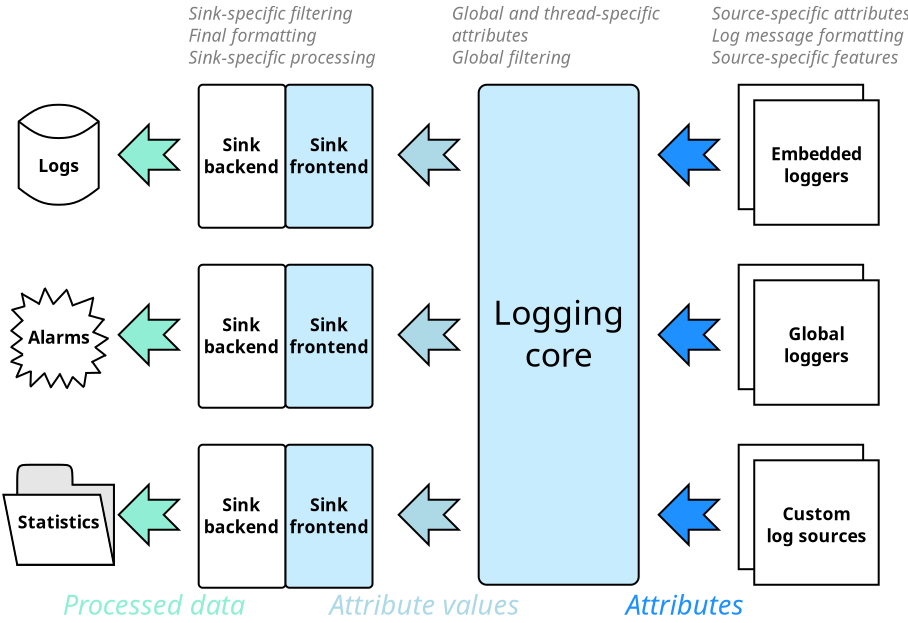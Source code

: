<?xml version="1.0" encoding="UTF-8"?>
<dia:diagram xmlns:dia="http://www.lysator.liu.se/~alla/dia/">
  <dia:layer name="Background" visible="true">
    <dia:group>
      <dia:object type="Standard - Box" version="0" id="O0">
        <dia:attribute name="obj_pos">
          <dia:point val="10,1"/>
        </dia:attribute>
        <dia:attribute name="obj_bb">
          <dia:rectangle val="9.95,0.95;14.4,8.2"/>
        </dia:attribute>
        <dia:attribute name="elem_corner">
          <dia:point val="10,1"/>
        </dia:attribute>
        <dia:attribute name="elem_width">
          <dia:real val="4.35"/>
        </dia:attribute>
        <dia:attribute name="elem_height">
          <dia:real val="7.15"/>
        </dia:attribute>
        <dia:attribute name="show_background">
          <dia:boolean val="true"/>
        </dia:attribute>
        <dia:attribute name="corner_radius">
          <dia:real val="0.2"/>
        </dia:attribute>
      </dia:object>
      <dia:object type="Standard - Text" version="1" id="O1">
        <dia:attribute name="obj_pos">
          <dia:point val="12.125,4.325"/>
        </dia:attribute>
        <dia:attribute name="obj_bb">
          <dia:rectangle val="10.495,3.598;13.755,5.968"/>
        </dia:attribute>
        <dia:attribute name="text">
          <dia:composite type="text">
            <dia:attribute name="string">
              <dia:string>#Sink
backend#</dia:string>
            </dia:attribute>
            <dia:attribute name="font">
              <dia:font family="sans" style="80" name="Helvetica-Bold"/>
            </dia:attribute>
            <dia:attribute name="height">
              <dia:real val="1.1"/>
            </dia:attribute>
            <dia:attribute name="pos">
              <dia:point val="12.125,4.325"/>
            </dia:attribute>
            <dia:attribute name="color">
              <dia:color val="#000000"/>
            </dia:attribute>
            <dia:attribute name="alignment">
              <dia:enum val="1"/>
            </dia:attribute>
          </dia:composite>
        </dia:attribute>
        <dia:attribute name="valign">
          <dia:enum val="3"/>
        </dia:attribute>
      </dia:object>
      <dia:object type="Standard - Box" version="0" id="O2">
        <dia:attribute name="obj_pos">
          <dia:point val="14.34,1"/>
        </dia:attribute>
        <dia:attribute name="obj_bb">
          <dia:rectangle val="14.29,0.95;18.74,8.2"/>
        </dia:attribute>
        <dia:attribute name="elem_corner">
          <dia:point val="14.34,1"/>
        </dia:attribute>
        <dia:attribute name="elem_width">
          <dia:real val="4.35"/>
        </dia:attribute>
        <dia:attribute name="elem_height">
          <dia:real val="7.15"/>
        </dia:attribute>
        <dia:attribute name="inner_color">
          <dia:color val="#c7ecfd"/>
        </dia:attribute>
        <dia:attribute name="show_background">
          <dia:boolean val="true"/>
        </dia:attribute>
        <dia:attribute name="corner_radius">
          <dia:real val="0.2"/>
        </dia:attribute>
      </dia:object>
      <dia:object type="Standard - Text" version="1" id="O3">
        <dia:attribute name="obj_pos">
          <dia:point val="16.515,4.325"/>
        </dia:attribute>
        <dia:attribute name="obj_bb">
          <dia:rectangle val="14.887,3.598;18.142,5.968"/>
        </dia:attribute>
        <dia:attribute name="text">
          <dia:composite type="text">
            <dia:attribute name="string">
              <dia:string>#Sink
frontend#</dia:string>
            </dia:attribute>
            <dia:attribute name="font">
              <dia:font family="sans" style="80" name="Helvetica-Bold"/>
            </dia:attribute>
            <dia:attribute name="height">
              <dia:real val="1.1"/>
            </dia:attribute>
            <dia:attribute name="pos">
              <dia:point val="16.515,4.325"/>
            </dia:attribute>
            <dia:attribute name="color">
              <dia:color val="#000000"/>
            </dia:attribute>
            <dia:attribute name="alignment">
              <dia:enum val="1"/>
            </dia:attribute>
          </dia:composite>
        </dia:attribute>
        <dia:attribute name="valign">
          <dia:enum val="3"/>
        </dia:attribute>
      </dia:object>
    </dia:group>
    <dia:group>
      <dia:object type="Standard - Box" version="0" id="O4">
        <dia:attribute name="obj_pos">
          <dia:point val="10,10"/>
        </dia:attribute>
        <dia:attribute name="obj_bb">
          <dia:rectangle val="9.95,9.95;14.4,17.2"/>
        </dia:attribute>
        <dia:attribute name="elem_corner">
          <dia:point val="10,10"/>
        </dia:attribute>
        <dia:attribute name="elem_width">
          <dia:real val="4.35"/>
        </dia:attribute>
        <dia:attribute name="elem_height">
          <dia:real val="7.15"/>
        </dia:attribute>
        <dia:attribute name="show_background">
          <dia:boolean val="true"/>
        </dia:attribute>
        <dia:attribute name="corner_radius">
          <dia:real val="0.2"/>
        </dia:attribute>
      </dia:object>
      <dia:object type="Standard - Text" version="1" id="O5">
        <dia:attribute name="obj_pos">
          <dia:point val="12.125,13.325"/>
        </dia:attribute>
        <dia:attribute name="obj_bb">
          <dia:rectangle val="10.495,12.598;13.755,14.967"/>
        </dia:attribute>
        <dia:attribute name="text">
          <dia:composite type="text">
            <dia:attribute name="string">
              <dia:string>#Sink
backend#</dia:string>
            </dia:attribute>
            <dia:attribute name="font">
              <dia:font family="sans" style="80" name="Helvetica-Bold"/>
            </dia:attribute>
            <dia:attribute name="height">
              <dia:real val="1.1"/>
            </dia:attribute>
            <dia:attribute name="pos">
              <dia:point val="12.125,13.325"/>
            </dia:attribute>
            <dia:attribute name="color">
              <dia:color val="#000000"/>
            </dia:attribute>
            <dia:attribute name="alignment">
              <dia:enum val="1"/>
            </dia:attribute>
          </dia:composite>
        </dia:attribute>
        <dia:attribute name="valign">
          <dia:enum val="3"/>
        </dia:attribute>
      </dia:object>
      <dia:object type="Standard - Box" version="0" id="O6">
        <dia:attribute name="obj_pos">
          <dia:point val="14.34,10"/>
        </dia:attribute>
        <dia:attribute name="obj_bb">
          <dia:rectangle val="14.29,9.95;18.74,17.2"/>
        </dia:attribute>
        <dia:attribute name="elem_corner">
          <dia:point val="14.34,10"/>
        </dia:attribute>
        <dia:attribute name="elem_width">
          <dia:real val="4.35"/>
        </dia:attribute>
        <dia:attribute name="elem_height">
          <dia:real val="7.15"/>
        </dia:attribute>
        <dia:attribute name="inner_color">
          <dia:color val="#c7ecfd"/>
        </dia:attribute>
        <dia:attribute name="show_background">
          <dia:boolean val="true"/>
        </dia:attribute>
        <dia:attribute name="corner_radius">
          <dia:real val="0.2"/>
        </dia:attribute>
      </dia:object>
      <dia:object type="Standard - Text" version="1" id="O7">
        <dia:attribute name="obj_pos">
          <dia:point val="16.515,13.325"/>
        </dia:attribute>
        <dia:attribute name="obj_bb">
          <dia:rectangle val="14.887,12.598;18.142,14.967"/>
        </dia:attribute>
        <dia:attribute name="text">
          <dia:composite type="text">
            <dia:attribute name="string">
              <dia:string>#Sink
frontend#</dia:string>
            </dia:attribute>
            <dia:attribute name="font">
              <dia:font family="sans" style="80" name="Helvetica-Bold"/>
            </dia:attribute>
            <dia:attribute name="height">
              <dia:real val="1.1"/>
            </dia:attribute>
            <dia:attribute name="pos">
              <dia:point val="16.515,13.325"/>
            </dia:attribute>
            <dia:attribute name="color">
              <dia:color val="#000000"/>
            </dia:attribute>
            <dia:attribute name="alignment">
              <dia:enum val="1"/>
            </dia:attribute>
          </dia:composite>
        </dia:attribute>
        <dia:attribute name="valign">
          <dia:enum val="3"/>
        </dia:attribute>
      </dia:object>
    </dia:group>
    <dia:group>
      <dia:object type="Standard - Box" version="0" id="O8">
        <dia:attribute name="obj_pos">
          <dia:point val="10,19"/>
        </dia:attribute>
        <dia:attribute name="obj_bb">
          <dia:rectangle val="9.95,18.95;14.4,26.2"/>
        </dia:attribute>
        <dia:attribute name="elem_corner">
          <dia:point val="10,19"/>
        </dia:attribute>
        <dia:attribute name="elem_width">
          <dia:real val="4.35"/>
        </dia:attribute>
        <dia:attribute name="elem_height">
          <dia:real val="7.15"/>
        </dia:attribute>
        <dia:attribute name="show_background">
          <dia:boolean val="true"/>
        </dia:attribute>
        <dia:attribute name="corner_radius">
          <dia:real val="0.2"/>
        </dia:attribute>
      </dia:object>
      <dia:object type="Standard - Text" version="1" id="O9">
        <dia:attribute name="obj_pos">
          <dia:point val="12.125,22.325"/>
        </dia:attribute>
        <dia:attribute name="obj_bb">
          <dia:rectangle val="10.495,21.598;13.755,23.968"/>
        </dia:attribute>
        <dia:attribute name="text">
          <dia:composite type="text">
            <dia:attribute name="string">
              <dia:string>#Sink
backend#</dia:string>
            </dia:attribute>
            <dia:attribute name="font">
              <dia:font family="sans" style="80" name="Helvetica-Bold"/>
            </dia:attribute>
            <dia:attribute name="height">
              <dia:real val="1.1"/>
            </dia:attribute>
            <dia:attribute name="pos">
              <dia:point val="12.125,22.325"/>
            </dia:attribute>
            <dia:attribute name="color">
              <dia:color val="#000000"/>
            </dia:attribute>
            <dia:attribute name="alignment">
              <dia:enum val="1"/>
            </dia:attribute>
          </dia:composite>
        </dia:attribute>
        <dia:attribute name="valign">
          <dia:enum val="3"/>
        </dia:attribute>
      </dia:object>
      <dia:object type="Standard - Box" version="0" id="O10">
        <dia:attribute name="obj_pos">
          <dia:point val="14.34,19"/>
        </dia:attribute>
        <dia:attribute name="obj_bb">
          <dia:rectangle val="14.29,18.95;18.74,26.2"/>
        </dia:attribute>
        <dia:attribute name="elem_corner">
          <dia:point val="14.34,19"/>
        </dia:attribute>
        <dia:attribute name="elem_width">
          <dia:real val="4.35"/>
        </dia:attribute>
        <dia:attribute name="elem_height">
          <dia:real val="7.15"/>
        </dia:attribute>
        <dia:attribute name="inner_color">
          <dia:color val="#c7ecfd"/>
        </dia:attribute>
        <dia:attribute name="show_background">
          <dia:boolean val="true"/>
        </dia:attribute>
        <dia:attribute name="corner_radius">
          <dia:real val="0.2"/>
        </dia:attribute>
      </dia:object>
      <dia:object type="Standard - Text" version="1" id="O11">
        <dia:attribute name="obj_pos">
          <dia:point val="16.515,22.325"/>
        </dia:attribute>
        <dia:attribute name="obj_bb">
          <dia:rectangle val="14.887,21.598;18.142,23.968"/>
        </dia:attribute>
        <dia:attribute name="text">
          <dia:composite type="text">
            <dia:attribute name="string">
              <dia:string>#Sink
frontend#</dia:string>
            </dia:attribute>
            <dia:attribute name="font">
              <dia:font family="sans" style="80" name="Helvetica-Bold"/>
            </dia:attribute>
            <dia:attribute name="height">
              <dia:real val="1.1"/>
            </dia:attribute>
            <dia:attribute name="pos">
              <dia:point val="16.515,22.325"/>
            </dia:attribute>
            <dia:attribute name="color">
              <dia:color val="#000000"/>
            </dia:attribute>
            <dia:attribute name="alignment">
              <dia:enum val="1"/>
            </dia:attribute>
          </dia:composite>
        </dia:attribute>
        <dia:attribute name="valign">
          <dia:enum val="3"/>
        </dia:attribute>
      </dia:object>
    </dia:group>
    <dia:object type="Flowchart - Magnetic Disk" version="0" id="O12">
      <dia:attribute name="obj_pos">
        <dia:point val="1,2"/>
      </dia:attribute>
      <dia:attribute name="obj_bb">
        <dia:rectangle val="0.95,1.95;5.05,7.05"/>
      </dia:attribute>
      <dia:attribute name="elem_corner">
        <dia:point val="1,2"/>
      </dia:attribute>
      <dia:attribute name="elem_width">
        <dia:real val="4"/>
      </dia:attribute>
      <dia:attribute name="elem_height">
        <dia:real val="5"/>
      </dia:attribute>
      <dia:attribute name="line_width">
        <dia:real val="0.1"/>
      </dia:attribute>
      <dia:attribute name="line_colour">
        <dia:color val="#000000"/>
      </dia:attribute>
      <dia:attribute name="fill_colour">
        <dia:color val="#ffffff"/>
      </dia:attribute>
      <dia:attribute name="show_background">
        <dia:boolean val="true"/>
      </dia:attribute>
      <dia:attribute name="line_style">
        <dia:enum val="0"/>
        <dia:real val="1"/>
      </dia:attribute>
      <dia:attribute name="text">
        <dia:composite type="text">
          <dia:attribute name="string">
            <dia:string>#Logs#</dia:string>
          </dia:attribute>
          <dia:attribute name="font">
            <dia:font family="sans" style="80" name="Helvetica-Bold"/>
          </dia:attribute>
          <dia:attribute name="height">
            <dia:real val="1.1"/>
          </dia:attribute>
          <dia:attribute name="pos">
            <dia:point val="3,5.094"/>
          </dia:attribute>
          <dia:attribute name="color">
            <dia:color val="#000000"/>
          </dia:attribute>
          <dia:attribute name="alignment">
            <dia:enum val="1"/>
          </dia:attribute>
        </dia:composite>
      </dia:attribute>
      <dia:attribute name="flip_horizontal">
        <dia:boolean val="false"/>
      </dia:attribute>
      <dia:attribute name="flip_vertical">
        <dia:boolean val="false"/>
      </dia:attribute>
    </dia:object>
    <dia:object type="Filesystem - Folder" version="0" id="O13">
      <dia:attribute name="obj_pos">
        <dia:point val="0.497,20"/>
      </dia:attribute>
      <dia:attribute name="obj_bb">
        <dia:rectangle val="0.438,19.95;5.562,25.05"/>
      </dia:attribute>
      <dia:attribute name="elem_corner">
        <dia:point val="0.497,20"/>
      </dia:attribute>
      <dia:attribute name="elem_width">
        <dia:real val="5.005"/>
      </dia:attribute>
      <dia:attribute name="elem_height">
        <dia:real val="5"/>
      </dia:attribute>
      <dia:attribute name="line_width">
        <dia:real val="0.1"/>
      </dia:attribute>
      <dia:attribute name="line_colour">
        <dia:color val="#000000"/>
      </dia:attribute>
      <dia:attribute name="fill_colour">
        <dia:color val="#ffffff"/>
      </dia:attribute>
      <dia:attribute name="show_background">
        <dia:boolean val="true"/>
      </dia:attribute>
      <dia:attribute name="line_style">
        <dia:enum val="0"/>
        <dia:real val="1"/>
      </dia:attribute>
      <dia:attribute name="text">
        <dia:composite type="text">
          <dia:attribute name="string">
            <dia:string>#Statistics#</dia:string>
          </dia:attribute>
          <dia:attribute name="font">
            <dia:font family="sans" style="80" name="Helvetica-Bold"/>
          </dia:attribute>
          <dia:attribute name="height">
            <dia:real val="1.1"/>
          </dia:attribute>
          <dia:attribute name="pos">
            <dia:point val="3,22.927"/>
          </dia:attribute>
          <dia:attribute name="color">
            <dia:color val="#000000"/>
          </dia:attribute>
          <dia:attribute name="alignment">
            <dia:enum val="1"/>
          </dia:attribute>
        </dia:composite>
      </dia:attribute>
      <dia:attribute name="flip_horizontal">
        <dia:boolean val="false"/>
      </dia:attribute>
      <dia:attribute name="flip_vertical">
        <dia:boolean val="false"/>
      </dia:attribute>
    </dia:object>
    <dia:object type="G&amp;S - External Entity" version="0" id="O14">
      <dia:attribute name="obj_pos">
        <dia:point val="37,1"/>
      </dia:attribute>
      <dia:attribute name="obj_bb">
        <dia:rectangle val="36.95,0.95;44.05,8.05"/>
      </dia:attribute>
      <dia:attribute name="elem_corner">
        <dia:point val="37,1"/>
      </dia:attribute>
      <dia:attribute name="elem_width">
        <dia:real val="7"/>
      </dia:attribute>
      <dia:attribute name="elem_height">
        <dia:real val="7"/>
      </dia:attribute>
      <dia:attribute name="line_width">
        <dia:real val="0.1"/>
      </dia:attribute>
      <dia:attribute name="line_colour">
        <dia:color val="#000000"/>
      </dia:attribute>
      <dia:attribute name="fill_colour">
        <dia:color val="#ffffff"/>
      </dia:attribute>
      <dia:attribute name="show_background">
        <dia:boolean val="true"/>
      </dia:attribute>
      <dia:attribute name="line_style">
        <dia:enum val="0"/>
        <dia:real val="1"/>
      </dia:attribute>
      <dia:attribute name="text">
        <dia:composite type="text">
          <dia:attribute name="string">
            <dia:string>#Embedded
loggers#</dia:string>
          </dia:attribute>
          <dia:attribute name="font">
            <dia:font family="sans" style="80" name="Helvetica-Bold"/>
          </dia:attribute>
          <dia:attribute name="height">
            <dia:real val="1.1"/>
          </dia:attribute>
          <dia:attribute name="pos">
            <dia:point val="40.889,4.516"/>
          </dia:attribute>
          <dia:attribute name="color">
            <dia:color val="#000000"/>
          </dia:attribute>
          <dia:attribute name="alignment">
            <dia:enum val="1"/>
          </dia:attribute>
        </dia:composite>
      </dia:attribute>
      <dia:attribute name="flip_horizontal">
        <dia:boolean val="false"/>
      </dia:attribute>
      <dia:attribute name="flip_vertical">
        <dia:boolean val="false"/>
      </dia:attribute>
    </dia:object>
    <dia:object type="G&amp;S - External Entity" version="0" id="O15">
      <dia:attribute name="obj_pos">
        <dia:point val="37,10"/>
      </dia:attribute>
      <dia:attribute name="obj_bb">
        <dia:rectangle val="36.95,9.95;44.05,17.05"/>
      </dia:attribute>
      <dia:attribute name="elem_corner">
        <dia:point val="37,10"/>
      </dia:attribute>
      <dia:attribute name="elem_width">
        <dia:real val="7"/>
      </dia:attribute>
      <dia:attribute name="elem_height">
        <dia:real val="7"/>
      </dia:attribute>
      <dia:attribute name="line_width">
        <dia:real val="0.1"/>
      </dia:attribute>
      <dia:attribute name="line_colour">
        <dia:color val="#000000"/>
      </dia:attribute>
      <dia:attribute name="fill_colour">
        <dia:color val="#ffffff"/>
      </dia:attribute>
      <dia:attribute name="show_background">
        <dia:boolean val="true"/>
      </dia:attribute>
      <dia:attribute name="line_style">
        <dia:enum val="0"/>
        <dia:real val="1"/>
      </dia:attribute>
      <dia:attribute name="text">
        <dia:composite type="text">
          <dia:attribute name="string">
            <dia:string>#Global
loggers#</dia:string>
          </dia:attribute>
          <dia:attribute name="font">
            <dia:font family="sans" style="80" name="Helvetica-Bold"/>
          </dia:attribute>
          <dia:attribute name="height">
            <dia:real val="1.1"/>
          </dia:attribute>
          <dia:attribute name="pos">
            <dia:point val="40.889,13.516"/>
          </dia:attribute>
          <dia:attribute name="color">
            <dia:color val="#000000"/>
          </dia:attribute>
          <dia:attribute name="alignment">
            <dia:enum val="1"/>
          </dia:attribute>
        </dia:composite>
      </dia:attribute>
      <dia:attribute name="flip_horizontal">
        <dia:boolean val="false"/>
      </dia:attribute>
      <dia:attribute name="flip_vertical">
        <dia:boolean val="false"/>
      </dia:attribute>
    </dia:object>
    <dia:object type="G&amp;S - External Entity" version="0" id="O16">
      <dia:attribute name="obj_pos">
        <dia:point val="37,19"/>
      </dia:attribute>
      <dia:attribute name="obj_bb">
        <dia:rectangle val="36.95,18.95;44.05,26.05"/>
      </dia:attribute>
      <dia:attribute name="elem_corner">
        <dia:point val="37,19"/>
      </dia:attribute>
      <dia:attribute name="elem_width">
        <dia:real val="7"/>
      </dia:attribute>
      <dia:attribute name="elem_height">
        <dia:real val="7"/>
      </dia:attribute>
      <dia:attribute name="line_width">
        <dia:real val="0.1"/>
      </dia:attribute>
      <dia:attribute name="line_colour">
        <dia:color val="#000000"/>
      </dia:attribute>
      <dia:attribute name="fill_colour">
        <dia:color val="#ffffff"/>
      </dia:attribute>
      <dia:attribute name="show_background">
        <dia:boolean val="true"/>
      </dia:attribute>
      <dia:attribute name="line_style">
        <dia:enum val="0"/>
        <dia:real val="1"/>
      </dia:attribute>
      <dia:attribute name="text">
        <dia:composite type="text">
          <dia:attribute name="string">
            <dia:string>#Custom
log sources#</dia:string>
          </dia:attribute>
          <dia:attribute name="font">
            <dia:font family="sans" style="80" name="Helvetica-Bold"/>
          </dia:attribute>
          <dia:attribute name="height">
            <dia:real val="1.1"/>
          </dia:attribute>
          <dia:attribute name="pos">
            <dia:point val="40.889,22.516"/>
          </dia:attribute>
          <dia:attribute name="color">
            <dia:color val="#000000"/>
          </dia:attribute>
          <dia:attribute name="alignment">
            <dia:enum val="1"/>
          </dia:attribute>
        </dia:composite>
      </dia:attribute>
      <dia:attribute name="flip_horizontal">
        <dia:boolean val="false"/>
      </dia:attribute>
      <dia:attribute name="flip_vertical">
        <dia:boolean val="false"/>
      </dia:attribute>
    </dia:object>
    <dia:object type="Geometric - Notched Left Arrow" version="0" id="O17">
      <dia:attribute name="obj_pos">
        <dia:point val="33,21"/>
      </dia:attribute>
      <dia:attribute name="obj_bb">
        <dia:rectangle val="32.929,20.879;36.121,24.121"/>
      </dia:attribute>
      <dia:attribute name="elem_corner">
        <dia:point val="33,21"/>
      </dia:attribute>
      <dia:attribute name="elem_width">
        <dia:real val="3"/>
      </dia:attribute>
      <dia:attribute name="elem_height">
        <dia:real val="3"/>
      </dia:attribute>
      <dia:attribute name="line_width">
        <dia:real val="0.1"/>
      </dia:attribute>
      <dia:attribute name="line_colour">
        <dia:color val="#000000"/>
      </dia:attribute>
      <dia:attribute name="fill_colour">
        <dia:color val="#1e90ff"/>
      </dia:attribute>
      <dia:attribute name="show_background">
        <dia:boolean val="true"/>
      </dia:attribute>
      <dia:attribute name="line_style">
        <dia:enum val="0"/>
        <dia:real val="1"/>
      </dia:attribute>
      <dia:attribute name="flip_horizontal">
        <dia:boolean val="false"/>
      </dia:attribute>
      <dia:attribute name="flip_vertical">
        <dia:boolean val="false"/>
      </dia:attribute>
    </dia:object>
    <dia:group>
      <dia:object type="Standard - Box" version="0" id="O18">
        <dia:attribute name="obj_pos">
          <dia:point val="24,1"/>
        </dia:attribute>
        <dia:attribute name="obj_bb">
          <dia:rectangle val="23.95,0.95;32.05,26.05"/>
        </dia:attribute>
        <dia:attribute name="elem_corner">
          <dia:point val="24,1"/>
        </dia:attribute>
        <dia:attribute name="elem_width">
          <dia:real val="8"/>
        </dia:attribute>
        <dia:attribute name="elem_height">
          <dia:real val="25"/>
        </dia:attribute>
        <dia:attribute name="inner_color">
          <dia:color val="#c7ecfd"/>
        </dia:attribute>
        <dia:attribute name="show_background">
          <dia:boolean val="true"/>
        </dia:attribute>
        <dia:attribute name="corner_radius">
          <dia:real val="0.4"/>
        </dia:attribute>
      </dia:object>
      <dia:object type="Standard - Text" version="1" id="O19">
        <dia:attribute name="obj_pos">
          <dia:point val="28,13"/>
        </dia:attribute>
        <dia:attribute name="obj_bb">
          <dia:rectangle val="25.273,11.613;30.727,16.137"/>
        </dia:attribute>
        <dia:attribute name="text">
          <dia:composite type="text">
            <dia:attribute name="string">
              <dia:string>#Logging
core#</dia:string>
            </dia:attribute>
            <dia:attribute name="font">
              <dia:font family="sans" style="0" name="Helvetica"/>
            </dia:attribute>
            <dia:attribute name="height">
              <dia:real val="2.1"/>
            </dia:attribute>
            <dia:attribute name="pos">
              <dia:point val="28,13"/>
            </dia:attribute>
            <dia:attribute name="color">
              <dia:color val="#000000"/>
            </dia:attribute>
            <dia:attribute name="alignment">
              <dia:enum val="1"/>
            </dia:attribute>
          </dia:composite>
        </dia:attribute>
        <dia:attribute name="valign">
          <dia:enum val="3"/>
        </dia:attribute>
      </dia:object>
    </dia:group>
    <dia:object type="Standard - PolyLine" version="0" id="O20">
      <dia:attribute name="obj_pos">
        <dia:point val="1.125,15.012"/>
      </dia:attribute>
      <dia:attribute name="obj_bb">
        <dia:rectangle val="0.525,14.774;1.188,15.075"/>
      </dia:attribute>
      <dia:attribute name="poly_points">
        <dia:point val="1.125,15.012"/>
        <dia:point val="0.588,14.838"/>
      </dia:attribute>
    </dia:object>
    <dia:object type="Standard - PolyLine" version="0" id="O21">
      <dia:attribute name="obj_pos">
        <dia:point val="1.213,14.488"/>
      </dia:attribute>
      <dia:attribute name="obj_bb">
        <dia:rectangle val="0.531,14.031;1.282,14.556"/>
      </dia:attribute>
      <dia:attribute name="poly_points">
        <dia:point val="1.213,14.488"/>
        <dia:point val="0.6,14.1"/>
      </dia:attribute>
    </dia:object>
    <dia:object type="Standard - PolyLine" version="0" id="O22">
      <dia:attribute name="obj_pos">
        <dia:point val="1.188,13.725"/>
      </dia:attribute>
      <dia:attribute name="obj_bb">
        <dia:rectangle val="0.53,13.205;1.258,13.795"/>
      </dia:attribute>
      <dia:attribute name="poly_points">
        <dia:point val="1.188,13.725"/>
        <dia:point val="0.6,13.275"/>
      </dia:attribute>
    </dia:object>
    <dia:group>
      <dia:object type="Standard - PolyLine" version="0" id="O23">
        <dia:attribute name="obj_pos">
          <dia:point val="1.3,12.1"/>
        </dia:attribute>
        <dia:attribute name="obj_bb">
          <dia:rectangle val="1.091,11.341;1.359,12.159"/>
        </dia:attribute>
        <dia:attribute name="poly_points">
          <dia:point val="1.3,12.1"/>
          <dia:point val="1.15,11.4"/>
        </dia:attribute>
      </dia:object>
      <dia:object type="Standard - PolyLine" version="0" id="O24">
        <dia:attribute name="obj_pos">
          <dia:point val="1.15,11.45"/>
        </dia:attribute>
        <dia:attribute name="obj_bb">
          <dia:rectangle val="1.082,11.382;2.068,12.006"/>
        </dia:attribute>
        <dia:attribute name="poly_points">
          <dia:point val="1.15,11.45"/>
          <dia:point val="2.0,11.938"/>
        </dia:attribute>
      </dia:object>
      <dia:object type="Standard - PolyLine" version="0" id="O25">
        <dia:attribute name="obj_pos">
          <dia:point val="2,12"/>
        </dia:attribute>
        <dia:attribute name="obj_bb">
          <dia:rectangle val="1.936,11.136;2.365,12.064"/>
        </dia:attribute>
        <dia:attribute name="poly_points">
          <dia:point val="2,12"/>
          <dia:point val="2.3,11.2"/>
        </dia:attribute>
      </dia:object>
      <dia:object type="Standard - PolyLine" version="0" id="O26">
        <dia:attribute name="obj_pos">
          <dia:point val="2.3,11.15"/>
        </dia:attribute>
        <dia:attribute name="obj_bb">
          <dia:rectangle val="2.232,11.082;2.818,12.068"/>
        </dia:attribute>
        <dia:attribute name="poly_points">
          <dia:point val="2.3,11.15"/>
          <dia:point val="2.75,12"/>
        </dia:attribute>
      </dia:object>
      <dia:object type="Standard - PolyLine" version="0" id="O27">
        <dia:attribute name="obj_pos">
          <dia:point val="2.75,11.95"/>
        </dia:attribute>
        <dia:attribute name="obj_bb">
          <dia:rectangle val="2.679,11.154;3.496,12.021"/>
        </dia:attribute>
        <dia:attribute name="poly_points">
          <dia:point val="2.75,11.95"/>
          <dia:point val="3.425,11.225"/>
        </dia:attribute>
      </dia:object>
      <dia:object type="Standard - PolyLine" version="0" id="O28">
        <dia:attribute name="obj_pos">
          <dia:point val="3.413,11.275"/>
        </dia:attribute>
        <dia:attribute name="obj_bb">
          <dia:rectangle val="3.348,11.21;3.752,12.065"/>
        </dia:attribute>
        <dia:attribute name="poly_points">
          <dia:point val="3.413,11.275"/>
          <dia:point val="3.688,12"/>
        </dia:attribute>
      </dia:object>
      <dia:object type="Standard - PolyLine" version="0" id="O29">
        <dia:attribute name="obj_pos">
          <dia:point val="3.65,12.05"/>
        </dia:attribute>
        <dia:attribute name="obj_bb">
          <dia:rectangle val="3.586,11.573;4.827,12.114"/>
        </dia:attribute>
        <dia:attribute name="poly_points">
          <dia:point val="3.65,12.05"/>
          <dia:point val="4.763,11.637"/>
        </dia:attribute>
      </dia:object>
      <dia:object type="Standard - PolyLine" version="0" id="O30">
        <dia:attribute name="obj_pos">
          <dia:point val="4.725,11.662"/>
        </dia:attribute>
        <dia:attribute name="obj_bb">
          <dia:rectangle val="4.491,11.604;4.784,12.584"/>
        </dia:attribute>
        <dia:attribute name="poly_points">
          <dia:point val="4.725,11.662"/>
          <dia:point val="4.55,12.525"/>
        </dia:attribute>
      </dia:object>
      <dia:object type="Standard - PolyLine" version="0" id="O31">
        <dia:attribute name="obj_pos">
          <dia:point val="4.485,12.525"/>
        </dia:attribute>
        <dia:attribute name="obj_bb">
          <dia:rectangle val="4.424,12.463;5.362,12.812"/>
        </dia:attribute>
        <dia:attribute name="poly_points">
          <dia:point val="4.485,12.525"/>
          <dia:point val="5.3,12.75"/>
        </dia:attribute>
      </dia:object>
      <dia:object type="Standard - PolyLine" version="0" id="O32">
        <dia:attribute name="obj_pos">
          <dia:point val="5.26,12.725"/>
        </dia:attribute>
        <dia:attribute name="obj_bb">
          <dia:rectangle val="4.63,12.655;5.331,13.47"/>
        </dia:attribute>
        <dia:attribute name="poly_points">
          <dia:point val="5.26,12.725"/>
          <dia:point val="4.7,13.4"/>
        </dia:attribute>
      </dia:object>
      <dia:object type="Standard - PolyLine" version="0" id="O33">
        <dia:attribute name="obj_pos">
          <dia:point val="4.71,13.363"/>
        </dia:attribute>
        <dia:attribute name="obj_bb">
          <dia:rectangle val="4.644,13.297;5.566,13.766"/>
        </dia:attribute>
        <dia:attribute name="poly_points">
          <dia:point val="4.71,13.363"/>
          <dia:point val="5.5,13.7"/>
        </dia:attribute>
      </dia:object>
      <dia:object type="Standard - PolyLine" version="0" id="O34">
        <dia:attribute name="obj_pos">
          <dia:point val="5.45,13.7"/>
        </dia:attribute>
        <dia:attribute name="obj_bb">
          <dia:rectangle val="4.73,13.63;5.52,14.22"/>
        </dia:attribute>
        <dia:attribute name="poly_points">
          <dia:point val="5.45,13.7"/>
          <dia:point val="4.8,14.15"/>
        </dia:attribute>
      </dia:object>
      <dia:object type="Standard - PolyLine" version="0" id="O35">
        <dia:attribute name="obj_pos">
          <dia:point val="4.85,14.15"/>
        </dia:attribute>
        <dia:attribute name="obj_bb">
          <dia:rectangle val="4.78,14.08;5.443,14.633"/>
        </dia:attribute>
        <dia:attribute name="poly_points">
          <dia:point val="4.85,14.15"/>
          <dia:point val="5.373,14.562"/>
        </dia:attribute>
      </dia:object>
      <dia:object type="Standard - PolyLine" version="0" id="O36">
        <dia:attribute name="obj_pos">
          <dia:point val="5.325,14.525"/>
        </dia:attribute>
        <dia:attribute name="obj_bb">
          <dia:rectangle val="4.57,14.458;5.392,14.942"/>
        </dia:attribute>
        <dia:attribute name="poly_points">
          <dia:point val="5.325,14.525"/>
          <dia:point val="4.638,14.875"/>
        </dia:attribute>
      </dia:object>
      <dia:object type="Standard - PolyLine" version="0" id="O37">
        <dia:attribute name="obj_pos">
          <dia:point val="4.663,14.825"/>
        </dia:attribute>
        <dia:attribute name="obj_bb">
          <dia:rectangle val="4.593,14.755;5.17,15.507"/>
        </dia:attribute>
        <dia:attribute name="poly_points">
          <dia:point val="4.663,14.825"/>
          <dia:point val="5.1,15.438"/>
        </dia:attribute>
      </dia:object>
      <dia:object type="Standard - PolyLine" version="0" id="O38">
        <dia:attribute name="obj_pos">
          <dia:point val="5.075,15.4"/>
        </dia:attribute>
        <dia:attribute name="obj_bb">
          <dia:rectangle val="4.274,15.349;5.126,15.463"/>
        </dia:attribute>
        <dia:attribute name="poly_points">
          <dia:point val="5.075,15.4"/>
          <dia:point val="4.325,15.412"/>
        </dia:attribute>
      </dia:object>
      <dia:object type="Standard - PolyLine" version="0" id="O39">
        <dia:attribute name="obj_pos">
          <dia:point val="4.375,15.412"/>
        </dia:attribute>
        <dia:attribute name="obj_bb">
          <dia:rectangle val="4.205,15.355;4.433,16.157"/>
        </dia:attribute>
        <dia:attribute name="poly_points">
          <dia:point val="4.375,15.412"/>
          <dia:point val="4.263,16.1"/>
        </dia:attribute>
      </dia:object>
      <dia:object type="Standard - PolyLine" version="0" id="O40">
        <dia:attribute name="obj_pos">
          <dia:point val="3.675,15.588"/>
        </dia:attribute>
        <dia:attribute name="obj_bb">
          <dia:rectangle val="3.604,15.517;4.333,16.208"/>
        </dia:attribute>
        <dia:attribute name="poly_points">
          <dia:point val="3.675,15.588"/>
          <dia:point val="4.263,16.137"/>
        </dia:attribute>
      </dia:object>
      <dia:object type="Standard - PolyLine" version="0" id="O41">
        <dia:attribute name="obj_pos">
          <dia:point val="3.7,15.613"/>
        </dia:attribute>
        <dia:attribute name="obj_bb">
          <dia:rectangle val="3.333,15.545;3.767,16.267"/>
        </dia:attribute>
        <dia:attribute name="poly_points">
          <dia:point val="3.7,15.613"/>
          <dia:point val="3.4,16.2"/>
        </dia:attribute>
      </dia:object>
      <dia:object type="Standard - PolyLine" version="0" id="O42">
        <dia:attribute name="obj_pos">
          <dia:point val="3.4,16.15"/>
        </dia:attribute>
        <dia:attribute name="obj_bb">
          <dia:rectangle val="2.971,15.358;3.467,16.217"/>
        </dia:attribute>
        <dia:attribute name="poly_points">
          <dia:point val="3.4,16.15"/>
          <dia:point val="3.038,15.425"/>
        </dia:attribute>
      </dia:object>
      <dia:object type="Standard - PolyLine" version="0" id="O43">
        <dia:attribute name="obj_pos">
          <dia:point val="3.05,15.488"/>
        </dia:attribute>
        <dia:attribute name="obj_bb">
          <dia:rectangle val="2.531,15.418;3.12,16.207"/>
        </dia:attribute>
        <dia:attribute name="poly_points">
          <dia:point val="3.05,15.488"/>
          <dia:point val="2.6,16.137"/>
        </dia:attribute>
      </dia:object>
      <dia:object type="Standard - PolyLine" version="0" id="O44">
        <dia:attribute name="obj_pos">
          <dia:point val="2.625,16.163"/>
        </dia:attribute>
        <dia:attribute name="obj_bb">
          <dia:rectangle val="2.209,15.321;2.691,16.229"/>
        </dia:attribute>
        <dia:attribute name="poly_points">
          <dia:point val="2.625,16.163"/>
          <dia:point val="2.275,15.387"/>
        </dia:attribute>
      </dia:object>
      <dia:object type="Standard - PolyLine" version="0" id="O45">
        <dia:attribute name="obj_pos">
          <dia:point val="2.275,15.438"/>
        </dia:attribute>
        <dia:attribute name="obj_bb">
          <dia:rectangle val="1.504,15.367;2.346,16.183"/>
        </dia:attribute>
        <dia:attribute name="poly_points">
          <dia:point val="2.275,15.438"/>
          <dia:point val="1.575,16.113"/>
        </dia:attribute>
      </dia:object>
      <dia:object type="Standard - PolyLine" version="0" id="O46">
        <dia:attribute name="obj_pos">
          <dia:point val="1.588,16.062"/>
        </dia:attribute>
        <dia:attribute name="obj_bb">
          <dia:rectangle val="1.536,15.248;1.664,16.114"/>
        </dia:attribute>
        <dia:attribute name="poly_points">
          <dia:point val="1.588,16.062"/>
          <dia:point val="1.613,15.3"/>
        </dia:attribute>
      </dia:object>
      <dia:object type="Standard - PolyLine" version="0" id="O47">
        <dia:attribute name="obj_pos">
          <dia:point val="1.588,15.325"/>
        </dia:attribute>
        <dia:attribute name="obj_bb">
          <dia:rectangle val="0.785,15.259;1.653,15.703"/>
        </dia:attribute>
        <dia:attribute name="poly_points">
          <dia:point val="1.588,15.325"/>
          <dia:point val="0.85,15.637"/>
        </dia:attribute>
      </dia:object>
      <dia:object type="Standard - PolyLine" version="0" id="O48">
        <dia:attribute name="obj_pos">
          <dia:point val="0.9,15.588"/>
        </dia:attribute>
        <dia:attribute name="obj_bb">
          <dia:rectangle val="0.834,14.909;1.241,15.654"/>
        </dia:attribute>
        <dia:attribute name="poly_points">
          <dia:point val="0.9,15.588"/>
          <dia:point val="1.175,14.975"/>
        </dia:attribute>
      </dia:object>
      <dia:object type="Standard - PolyLine" version="0" id="O49">
        <dia:attribute name="obj_pos">
          <dia:point val="0.638,14.812"/>
        </dia:attribute>
        <dia:attribute name="obj_bb">
          <dia:rectangle val="0.57,14.432;1.28,14.88"/>
        </dia:attribute>
        <dia:attribute name="poly_points">
          <dia:point val="0.638,14.812"/>
          <dia:point val="1.213,14.5"/>
        </dia:attribute>
      </dia:object>
      <dia:object type="Standard - PolyLine" version="0" id="O50">
        <dia:attribute name="obj_pos">
          <dia:point val="0.625,14.113"/>
        </dia:attribute>
        <dia:attribute name="obj_bb">
          <dia:rectangle val="0.555,13.63;1.233,14.183"/>
        </dia:attribute>
        <dia:attribute name="poly_points">
          <dia:point val="0.625,14.113"/>
          <dia:point val="1.163,13.7"/>
        </dia:attribute>
      </dia:object>
      <dia:object type="Standard - PolyLine" version="0" id="O51">
        <dia:attribute name="obj_pos">
          <dia:point val="0.613,13.312"/>
        </dia:attribute>
        <dia:attribute name="obj_bb">
          <dia:rectangle val="0.542,12.729;1.246,13.383"/>
        </dia:attribute>
        <dia:attribute name="poly_points">
          <dia:point val="0.613,13.312"/>
          <dia:point val="1.175,12.8"/>
        </dia:attribute>
      </dia:object>
      <dia:object type="Standard - PolyLine" version="0" id="O52">
        <dia:attribute name="obj_pos">
          <dia:point val="1.225,12.825"/>
        </dia:attribute>
        <dia:attribute name="obj_bb">
          <dia:rectangle val="0.592,12.167;1.296,12.896"/>
        </dia:attribute>
        <dia:attribute name="poly_points">
          <dia:point val="1.225,12.825"/>
          <dia:point val="0.663,12.238"/>
        </dia:attribute>
      </dia:object>
      <dia:object type="Standard - PolyLine" version="0" id="O53">
        <dia:attribute name="obj_pos">
          <dia:point val="0.638,12.262"/>
        </dia:attribute>
        <dia:attribute name="obj_bb">
          <dia:rectangle val="0.576,12.013;1.362,12.324"/>
        </dia:attribute>
        <dia:attribute name="poly_points">
          <dia:point val="0.638,12.262"/>
          <dia:point val="1.3,12.075"/>
        </dia:attribute>
      </dia:object>
    </dia:group>
    <dia:object type="Standard - Text" version="1" id="O54">
      <dia:attribute name="obj_pos">
        <dia:point val="3.013,13.95"/>
      </dia:attribute>
      <dia:attribute name="obj_bb">
        <dia:rectangle val="1.651,13.2;4.396,14.537"/>
      </dia:attribute>
      <dia:attribute name="text">
        <dia:composite type="text">
          <dia:attribute name="string">
            <dia:string>#Alarms#</dia:string>
          </dia:attribute>
          <dia:attribute name="font">
            <dia:font family="sans" style="80" name="Helvetica-Bold"/>
          </dia:attribute>
          <dia:attribute name="height">
            <dia:real val="1.1"/>
          </dia:attribute>
          <dia:attribute name="pos">
            <dia:point val="3.013,13.95"/>
          </dia:attribute>
          <dia:attribute name="color">
            <dia:color val="#000000"/>
          </dia:attribute>
          <dia:attribute name="alignment">
            <dia:enum val="1"/>
          </dia:attribute>
        </dia:composite>
      </dia:attribute>
      <dia:attribute name="valign">
        <dia:enum val="3"/>
      </dia:attribute>
    </dia:object>
    <dia:object type="Geometric - Notched Left Arrow" version="0" id="O55">
      <dia:attribute name="obj_pos">
        <dia:point val="6,3"/>
      </dia:attribute>
      <dia:attribute name="obj_bb">
        <dia:rectangle val="5.929,2.879;9.121,6.121"/>
      </dia:attribute>
      <dia:attribute name="elem_corner">
        <dia:point val="6,3"/>
      </dia:attribute>
      <dia:attribute name="elem_width">
        <dia:real val="3"/>
      </dia:attribute>
      <dia:attribute name="elem_height">
        <dia:real val="3"/>
      </dia:attribute>
      <dia:attribute name="line_width">
        <dia:real val="0.1"/>
      </dia:attribute>
      <dia:attribute name="line_colour">
        <dia:color val="#000000"/>
      </dia:attribute>
      <dia:attribute name="fill_colour">
        <dia:color val="#90eed4"/>
      </dia:attribute>
      <dia:attribute name="show_background">
        <dia:boolean val="true"/>
      </dia:attribute>
      <dia:attribute name="line_style">
        <dia:enum val="0"/>
        <dia:real val="1"/>
      </dia:attribute>
      <dia:attribute name="flip_horizontal">
        <dia:boolean val="false"/>
      </dia:attribute>
      <dia:attribute name="flip_vertical">
        <dia:boolean val="false"/>
      </dia:attribute>
    </dia:object>
    <dia:object type="Geometric - Notched Left Arrow" version="0" id="O56">
      <dia:attribute name="obj_pos">
        <dia:point val="6,12"/>
      </dia:attribute>
      <dia:attribute name="obj_bb">
        <dia:rectangle val="5.929,11.879;9.121,15.121"/>
      </dia:attribute>
      <dia:attribute name="elem_corner">
        <dia:point val="6,12"/>
      </dia:attribute>
      <dia:attribute name="elem_width">
        <dia:real val="3"/>
      </dia:attribute>
      <dia:attribute name="elem_height">
        <dia:real val="3"/>
      </dia:attribute>
      <dia:attribute name="line_width">
        <dia:real val="0.1"/>
      </dia:attribute>
      <dia:attribute name="line_colour">
        <dia:color val="#000000"/>
      </dia:attribute>
      <dia:attribute name="fill_colour">
        <dia:color val="#90eed4"/>
      </dia:attribute>
      <dia:attribute name="show_background">
        <dia:boolean val="true"/>
      </dia:attribute>
      <dia:attribute name="line_style">
        <dia:enum val="0"/>
        <dia:real val="1"/>
      </dia:attribute>
      <dia:attribute name="flip_horizontal">
        <dia:boolean val="false"/>
      </dia:attribute>
      <dia:attribute name="flip_vertical">
        <dia:boolean val="false"/>
      </dia:attribute>
    </dia:object>
    <dia:object type="Geometric - Notched Left Arrow" version="0" id="O57">
      <dia:attribute name="obj_pos">
        <dia:point val="6,21"/>
      </dia:attribute>
      <dia:attribute name="obj_bb">
        <dia:rectangle val="5.929,20.879;9.121,24.121"/>
      </dia:attribute>
      <dia:attribute name="elem_corner">
        <dia:point val="6,21"/>
      </dia:attribute>
      <dia:attribute name="elem_width">
        <dia:real val="3"/>
      </dia:attribute>
      <dia:attribute name="elem_height">
        <dia:real val="3"/>
      </dia:attribute>
      <dia:attribute name="line_width">
        <dia:real val="0.1"/>
      </dia:attribute>
      <dia:attribute name="line_colour">
        <dia:color val="#000000"/>
      </dia:attribute>
      <dia:attribute name="fill_colour">
        <dia:color val="#90eed4"/>
      </dia:attribute>
      <dia:attribute name="show_background">
        <dia:boolean val="true"/>
      </dia:attribute>
      <dia:attribute name="line_style">
        <dia:enum val="0"/>
        <dia:real val="1"/>
      </dia:attribute>
      <dia:attribute name="flip_horizontal">
        <dia:boolean val="false"/>
      </dia:attribute>
      <dia:attribute name="flip_vertical">
        <dia:boolean val="false"/>
      </dia:attribute>
    </dia:object>
    <dia:object type="Geometric - Notched Left Arrow" version="0" id="O58">
      <dia:attribute name="obj_pos">
        <dia:point val="20,3"/>
      </dia:attribute>
      <dia:attribute name="obj_bb">
        <dia:rectangle val="19.929,2.879;23.121,6.121"/>
      </dia:attribute>
      <dia:attribute name="elem_corner">
        <dia:point val="20,3"/>
      </dia:attribute>
      <dia:attribute name="elem_width">
        <dia:real val="3"/>
      </dia:attribute>
      <dia:attribute name="elem_height">
        <dia:real val="3"/>
      </dia:attribute>
      <dia:attribute name="line_width">
        <dia:real val="0.1"/>
      </dia:attribute>
      <dia:attribute name="line_colour">
        <dia:color val="#000000"/>
      </dia:attribute>
      <dia:attribute name="fill_colour">
        <dia:color val="#add8e6"/>
      </dia:attribute>
      <dia:attribute name="show_background">
        <dia:boolean val="true"/>
      </dia:attribute>
      <dia:attribute name="line_style">
        <dia:enum val="0"/>
        <dia:real val="1"/>
      </dia:attribute>
      <dia:attribute name="flip_horizontal">
        <dia:boolean val="false"/>
      </dia:attribute>
      <dia:attribute name="flip_vertical">
        <dia:boolean val="false"/>
      </dia:attribute>
    </dia:object>
    <dia:object type="Geometric - Notched Left Arrow" version="0" id="O59">
      <dia:attribute name="obj_pos">
        <dia:point val="20,12"/>
      </dia:attribute>
      <dia:attribute name="obj_bb">
        <dia:rectangle val="19.929,11.879;23.121,15.121"/>
      </dia:attribute>
      <dia:attribute name="elem_corner">
        <dia:point val="20,12"/>
      </dia:attribute>
      <dia:attribute name="elem_width">
        <dia:real val="3"/>
      </dia:attribute>
      <dia:attribute name="elem_height">
        <dia:real val="3"/>
      </dia:attribute>
      <dia:attribute name="line_width">
        <dia:real val="0.1"/>
      </dia:attribute>
      <dia:attribute name="line_colour">
        <dia:color val="#000000"/>
      </dia:attribute>
      <dia:attribute name="fill_colour">
        <dia:color val="#add8e6"/>
      </dia:attribute>
      <dia:attribute name="show_background">
        <dia:boolean val="true"/>
      </dia:attribute>
      <dia:attribute name="line_style">
        <dia:enum val="0"/>
        <dia:real val="1"/>
      </dia:attribute>
      <dia:attribute name="flip_horizontal">
        <dia:boolean val="false"/>
      </dia:attribute>
      <dia:attribute name="flip_vertical">
        <dia:boolean val="false"/>
      </dia:attribute>
    </dia:object>
    <dia:object type="Geometric - Notched Left Arrow" version="0" id="O60">
      <dia:attribute name="obj_pos">
        <dia:point val="20,21"/>
      </dia:attribute>
      <dia:attribute name="obj_bb">
        <dia:rectangle val="19.929,20.879;23.121,24.121"/>
      </dia:attribute>
      <dia:attribute name="elem_corner">
        <dia:point val="20,21"/>
      </dia:attribute>
      <dia:attribute name="elem_width">
        <dia:real val="3"/>
      </dia:attribute>
      <dia:attribute name="elem_height">
        <dia:real val="3"/>
      </dia:attribute>
      <dia:attribute name="line_width">
        <dia:real val="0.1"/>
      </dia:attribute>
      <dia:attribute name="line_colour">
        <dia:color val="#000000"/>
      </dia:attribute>
      <dia:attribute name="fill_colour">
        <dia:color val="#add8e6"/>
      </dia:attribute>
      <dia:attribute name="show_background">
        <dia:boolean val="true"/>
      </dia:attribute>
      <dia:attribute name="line_style">
        <dia:enum val="0"/>
        <dia:real val="1"/>
      </dia:attribute>
      <dia:attribute name="flip_horizontal">
        <dia:boolean val="false"/>
      </dia:attribute>
      <dia:attribute name="flip_vertical">
        <dia:boolean val="false"/>
      </dia:attribute>
    </dia:object>
    <dia:object type="Geometric - Notched Left Arrow" version="0" id="O61">
      <dia:attribute name="obj_pos">
        <dia:point val="33,3"/>
      </dia:attribute>
      <dia:attribute name="obj_bb">
        <dia:rectangle val="32.929,2.879;36.121,6.121"/>
      </dia:attribute>
      <dia:attribute name="elem_corner">
        <dia:point val="33,3"/>
      </dia:attribute>
      <dia:attribute name="elem_width">
        <dia:real val="3"/>
      </dia:attribute>
      <dia:attribute name="elem_height">
        <dia:real val="3"/>
      </dia:attribute>
      <dia:attribute name="line_width">
        <dia:real val="0.1"/>
      </dia:attribute>
      <dia:attribute name="line_colour">
        <dia:color val="#000000"/>
      </dia:attribute>
      <dia:attribute name="fill_colour">
        <dia:color val="#1e90ff"/>
      </dia:attribute>
      <dia:attribute name="show_background">
        <dia:boolean val="true"/>
      </dia:attribute>
      <dia:attribute name="line_style">
        <dia:enum val="0"/>
        <dia:real val="1"/>
      </dia:attribute>
      <dia:attribute name="flip_horizontal">
        <dia:boolean val="false"/>
      </dia:attribute>
      <dia:attribute name="flip_vertical">
        <dia:boolean val="false"/>
      </dia:attribute>
    </dia:object>
    <dia:object type="Geometric - Notched Left Arrow" version="0" id="O62">
      <dia:attribute name="obj_pos">
        <dia:point val="33,12"/>
      </dia:attribute>
      <dia:attribute name="obj_bb">
        <dia:rectangle val="32.929,11.879;36.121,15.121"/>
      </dia:attribute>
      <dia:attribute name="elem_corner">
        <dia:point val="33,12"/>
      </dia:attribute>
      <dia:attribute name="elem_width">
        <dia:real val="3"/>
      </dia:attribute>
      <dia:attribute name="elem_height">
        <dia:real val="3"/>
      </dia:attribute>
      <dia:attribute name="line_width">
        <dia:real val="0.1"/>
      </dia:attribute>
      <dia:attribute name="line_colour">
        <dia:color val="#000000"/>
      </dia:attribute>
      <dia:attribute name="fill_colour">
        <dia:color val="#1e90ff"/>
      </dia:attribute>
      <dia:attribute name="show_background">
        <dia:boolean val="true"/>
      </dia:attribute>
      <dia:attribute name="line_style">
        <dia:enum val="0"/>
        <dia:real val="1"/>
      </dia:attribute>
      <dia:attribute name="flip_horizontal">
        <dia:boolean val="false"/>
      </dia:attribute>
      <dia:attribute name="flip_vertical">
        <dia:boolean val="false"/>
      </dia:attribute>
    </dia:object>
    <dia:object type="Standard - Text" version="1" id="O63">
      <dia:attribute name="obj_pos">
        <dia:point val="31.35,27.5"/>
      </dia:attribute>
      <dia:attribute name="obj_bb">
        <dia:rectangle val="31.35,26.334;37.594,28.462"/>
      </dia:attribute>
      <dia:attribute name="text">
        <dia:composite type="text">
          <dia:attribute name="string">
            <dia:string>#Attributes#</dia:string>
          </dia:attribute>
          <dia:attribute name="font">
            <dia:font family="adobe serif mm" style="8" name="Courier"/>
          </dia:attribute>
          <dia:attribute name="height">
            <dia:real val="1.7"/>
          </dia:attribute>
          <dia:attribute name="pos">
            <dia:point val="31.35,27.5"/>
          </dia:attribute>
          <dia:attribute name="color">
            <dia:color val="#1e90ff"/>
          </dia:attribute>
          <dia:attribute name="alignment">
            <dia:enum val="0"/>
          </dia:attribute>
        </dia:composite>
      </dia:attribute>
      <dia:attribute name="valign">
        <dia:enum val="3"/>
      </dia:attribute>
    </dia:object>
    <dia:object type="Standard - Text" version="1" id="O64">
      <dia:attribute name="obj_pos">
        <dia:point val="16.543,27.505"/>
      </dia:attribute>
      <dia:attribute name="obj_bb">
        <dia:rectangle val="16.543,26.339;26.519,28.468"/>
      </dia:attribute>
      <dia:attribute name="text">
        <dia:composite type="text">
          <dia:attribute name="string">
            <dia:string>#Attribute values#</dia:string>
          </dia:attribute>
          <dia:attribute name="font">
            <dia:font family="adobe serif mm" style="8" name="Courier"/>
          </dia:attribute>
          <dia:attribute name="height">
            <dia:real val="1.7"/>
          </dia:attribute>
          <dia:attribute name="pos">
            <dia:point val="16.543,27.505"/>
          </dia:attribute>
          <dia:attribute name="color">
            <dia:color val="#add8e6"/>
          </dia:attribute>
          <dia:attribute name="alignment">
            <dia:enum val="0"/>
          </dia:attribute>
        </dia:composite>
      </dia:attribute>
      <dia:attribute name="valign">
        <dia:enum val="3"/>
      </dia:attribute>
    </dia:object>
    <dia:object type="Standard - Text" version="1" id="O65">
      <dia:attribute name="obj_pos">
        <dia:point val="3.198,27.505"/>
      </dia:attribute>
      <dia:attribute name="obj_bb">
        <dia:rectangle val="3.198,26.339;12.641,28.468"/>
      </dia:attribute>
      <dia:attribute name="text">
        <dia:composite type="text">
          <dia:attribute name="string">
            <dia:string>#Processed data#</dia:string>
          </dia:attribute>
          <dia:attribute name="font">
            <dia:font family="adobe serif mm" style="8" name="Courier"/>
          </dia:attribute>
          <dia:attribute name="height">
            <dia:real val="1.7"/>
          </dia:attribute>
          <dia:attribute name="pos">
            <dia:point val="3.198,27.505"/>
          </dia:attribute>
          <dia:attribute name="color">
            <dia:color val="#90eed4"/>
          </dia:attribute>
          <dia:attribute name="alignment">
            <dia:enum val="0"/>
          </dia:attribute>
        </dia:composite>
      </dia:attribute>
      <dia:attribute name="valign">
        <dia:enum val="3"/>
      </dia:attribute>
    </dia:object>
    <dia:object type="Standard - Text" version="1" id="O66">
      <dia:attribute name="obj_pos">
        <dia:point val="35.653,-2.245"/>
      </dia:attribute>
      <dia:attribute name="obj_bb">
        <dia:rectangle val="35.653,-2.998;45.911,0.579"/>
      </dia:attribute>
      <dia:attribute name="text">
        <dia:composite type="text">
          <dia:attribute name="string">
            <dia:string>#Source-specific attributes
Log message formatting
Source-specific features#</dia:string>
          </dia:attribute>
          <dia:attribute name="font">
            <dia:font family="adobe serif mm" style="8" name="Courier"/>
          </dia:attribute>
          <dia:attribute name="height">
            <dia:real val="1.1"/>
          </dia:attribute>
          <dia:attribute name="pos">
            <dia:point val="35.653,-2.245"/>
          </dia:attribute>
          <dia:attribute name="color">
            <dia:color val="#7f7f7f"/>
          </dia:attribute>
          <dia:attribute name="alignment">
            <dia:enum val="0"/>
          </dia:attribute>
        </dia:composite>
      </dia:attribute>
      <dia:attribute name="valign">
        <dia:enum val="3"/>
      </dia:attribute>
    </dia:object>
    <dia:object type="Standard - Text" version="1" id="O67">
      <dia:attribute name="obj_pos">
        <dia:point val="22.653,-2.245"/>
      </dia:attribute>
      <dia:attribute name="obj_bb">
        <dia:rectangle val="22.653,-2.998;33.214,0.579"/>
      </dia:attribute>
      <dia:attribute name="text">
        <dia:composite type="text">
          <dia:attribute name="string">
            <dia:string>#Global and thread-specific
attributes
Global filtering#</dia:string>
          </dia:attribute>
          <dia:attribute name="font">
            <dia:font family="adobe serif mm" style="8" name="Courier"/>
          </dia:attribute>
          <dia:attribute name="height">
            <dia:real val="1.1"/>
          </dia:attribute>
          <dia:attribute name="pos">
            <dia:point val="22.653,-2.245"/>
          </dia:attribute>
          <dia:attribute name="color">
            <dia:color val="#7f7f7f"/>
          </dia:attribute>
          <dia:attribute name="alignment">
            <dia:enum val="0"/>
          </dia:attribute>
        </dia:composite>
      </dia:attribute>
      <dia:attribute name="valign">
        <dia:enum val="3"/>
      </dia:attribute>
    </dia:object>
    <dia:object type="Standard - Text" version="1" id="O68">
      <dia:attribute name="obj_pos">
        <dia:point val="9.493,-2.245"/>
      </dia:attribute>
      <dia:attribute name="obj_bb">
        <dia:rectangle val="9.493,-2.998;19.171,0.579"/>
      </dia:attribute>
      <dia:attribute name="text">
        <dia:composite type="text">
          <dia:attribute name="string">
            <dia:string>#Sink-specific filtering
Final formatting
Sink-specific processing#</dia:string>
          </dia:attribute>
          <dia:attribute name="font">
            <dia:font family="adobe serif mm" style="8" name="Courier"/>
          </dia:attribute>
          <dia:attribute name="height">
            <dia:real val="1.1"/>
          </dia:attribute>
          <dia:attribute name="pos">
            <dia:point val="9.493,-2.245"/>
          </dia:attribute>
          <dia:attribute name="color">
            <dia:color val="#7f7f7f"/>
          </dia:attribute>
          <dia:attribute name="alignment">
            <dia:enum val="0"/>
          </dia:attribute>
        </dia:composite>
      </dia:attribute>
      <dia:attribute name="valign">
        <dia:enum val="3"/>
      </dia:attribute>
    </dia:object>
  </dia:layer>
</dia:diagram>
